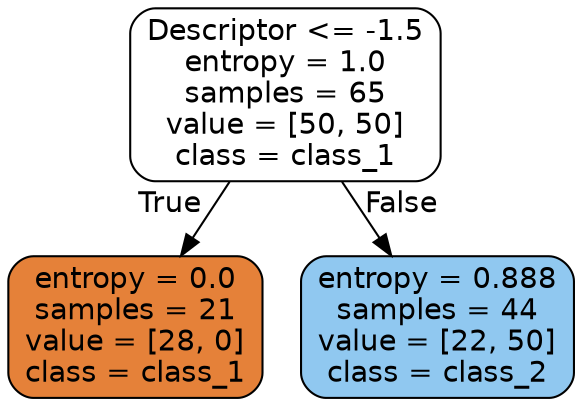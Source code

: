 digraph Tree {
node [shape=box, style="filled, rounded", color="black", fontname="helvetica"] ;
edge [fontname="helvetica"] ;
0 [label="Descriptor <= -1.5\nentropy = 1.0\nsamples = 65\nvalue = [50, 50]\nclass = class_1", fillcolor="#ffffff"] ;
1 [label="entropy = 0.0\nsamples = 21\nvalue = [28, 0]\nclass = class_1", fillcolor="#e58139"] ;
0 -> 1 [labeldistance=2.5, labelangle=45, headlabel="True"] ;
2 [label="entropy = 0.888\nsamples = 44\nvalue = [22, 50]\nclass = class_2", fillcolor="#90c8f0"] ;
0 -> 2 [labeldistance=2.5, labelangle=-45, headlabel="False"] ;
}